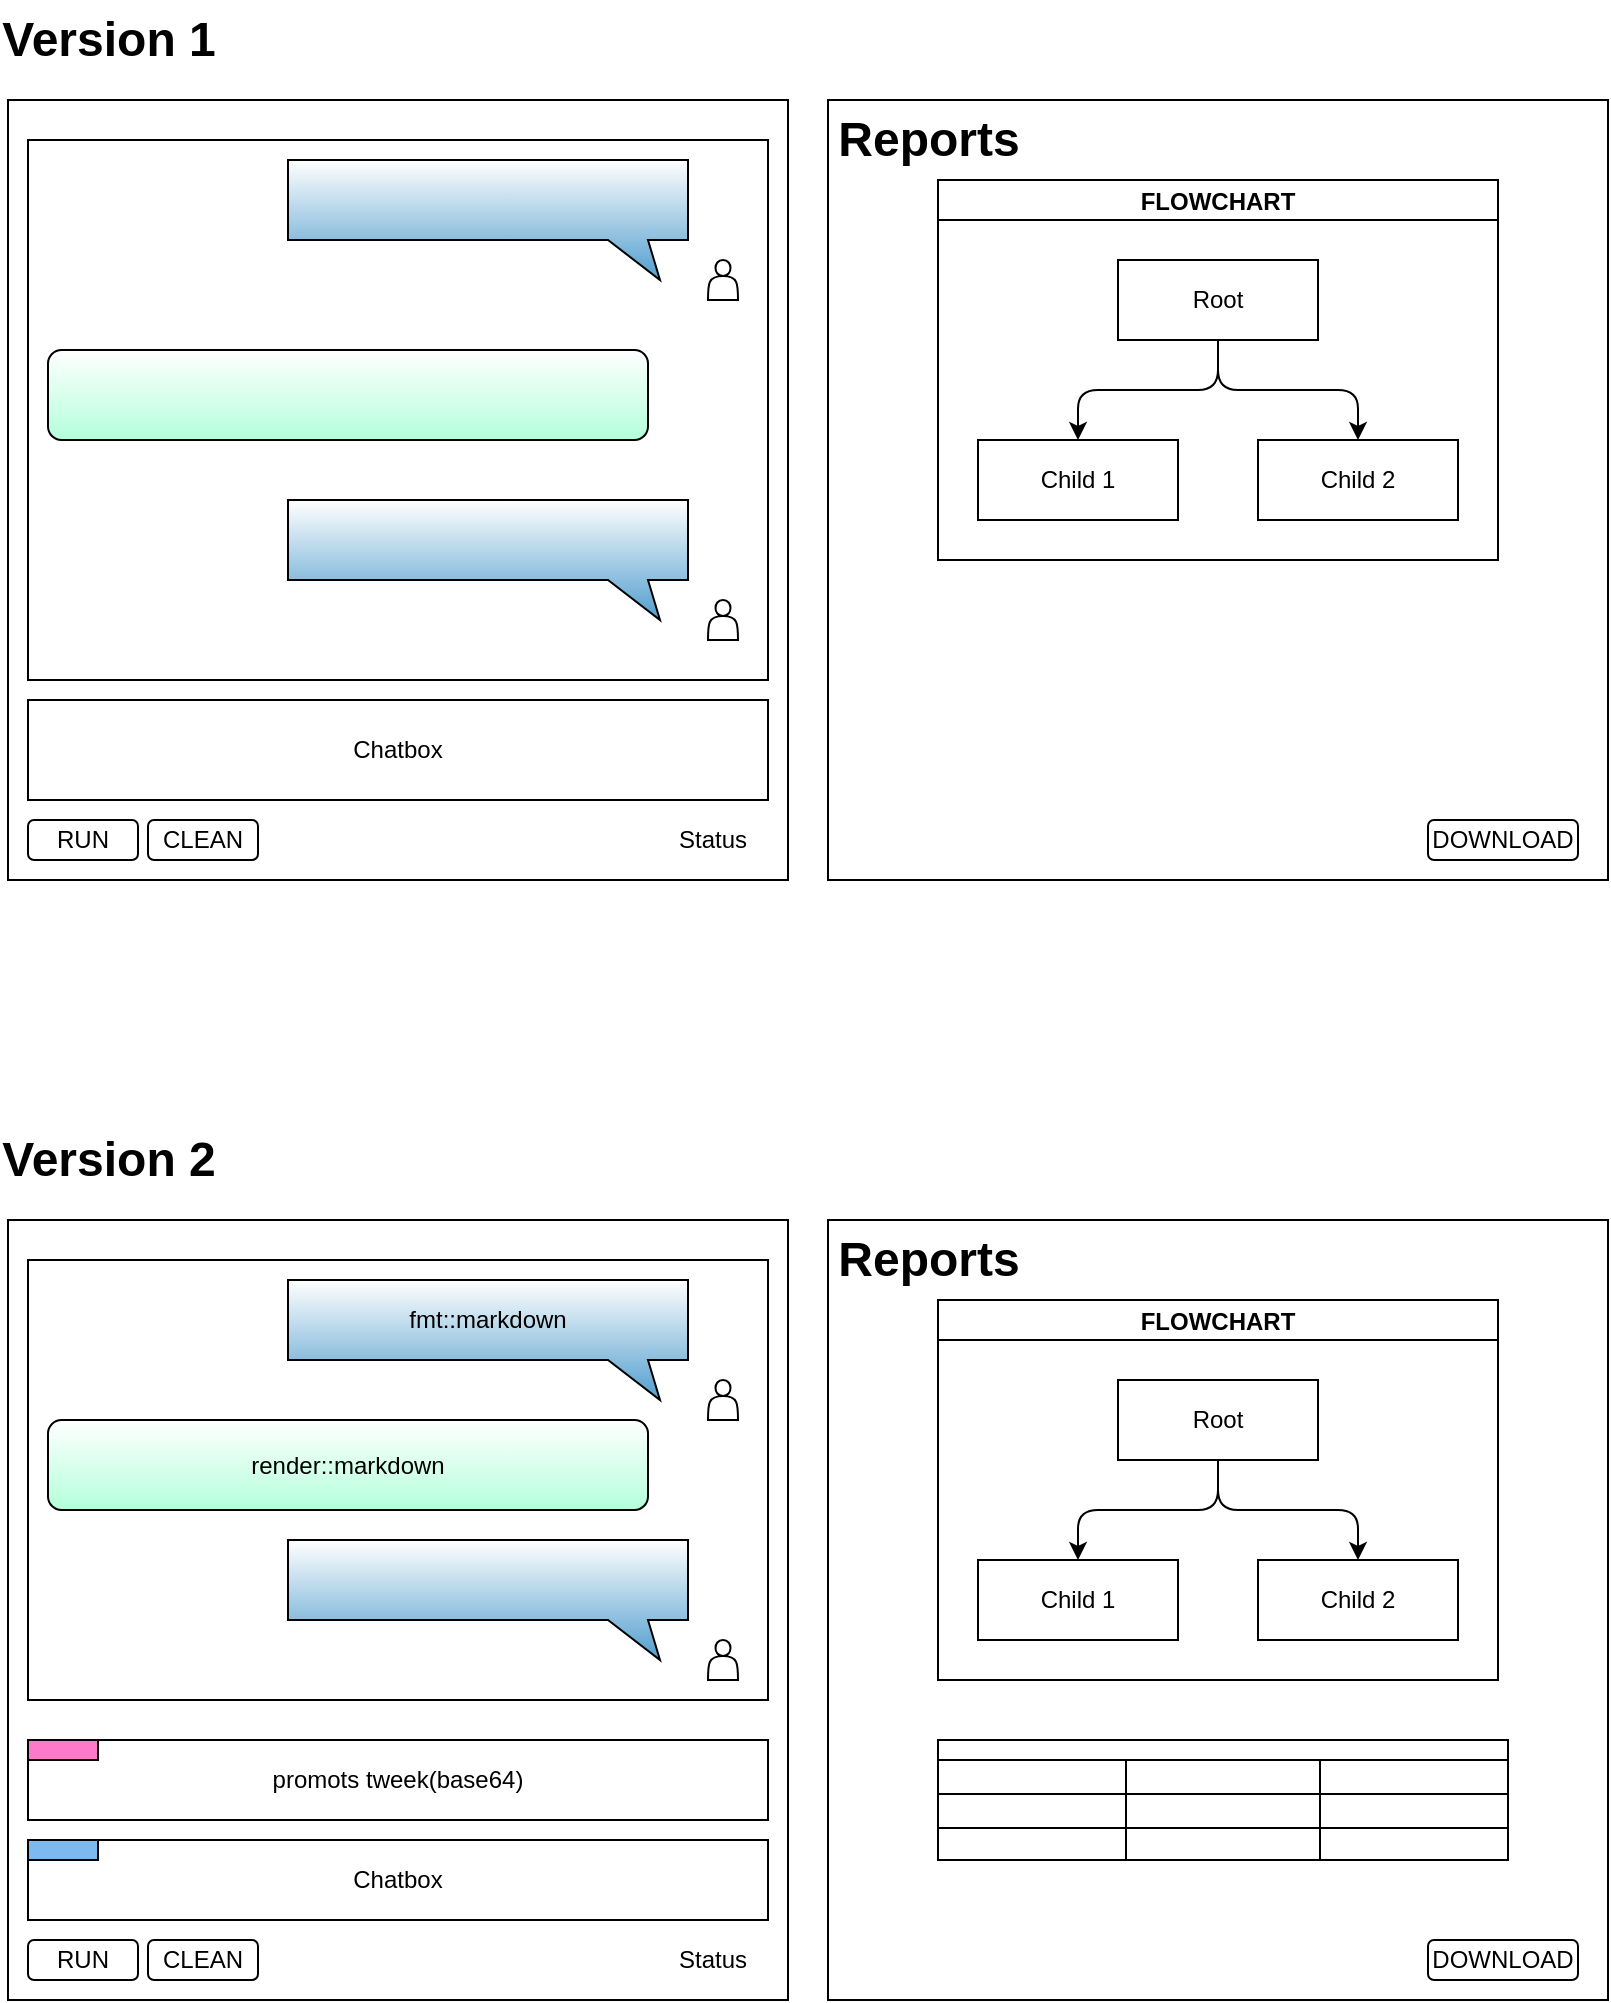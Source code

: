 <mxfile>
    <diagram id="ZTj9-JZGmbIfw60x7ia-" name="Page-1">
        <mxGraphModel dx="2026" dy="1343" grid="1" gridSize="10" guides="1" tooltips="1" connect="1" arrows="1" fold="1" page="1" pageScale="1" pageWidth="850" pageHeight="1100" math="0" shadow="0">
            <root>
                <mxCell id="0"/>
                <mxCell id="1" parent="0"/>
                <mxCell id="2" value="" style="whiteSpace=wrap;html=1;aspect=fixed;" vertex="1" parent="1">
                    <mxGeometry x="35" y="100" width="390" height="390" as="geometry"/>
                </mxCell>
                <mxCell id="3" value="" style="whiteSpace=wrap;html=1;aspect=fixed;" vertex="1" parent="1">
                    <mxGeometry x="445" y="100" width="390" height="390" as="geometry"/>
                </mxCell>
                <mxCell id="12" value="FLOWCHART" style="swimlane;startSize=20;horizontal=1;childLayout=treeLayout;horizontalTree=0;resizable=0;containerType=tree;fontSize=12;" vertex="1" parent="1">
                    <mxGeometry x="500" y="140" width="280" height="190" as="geometry"/>
                </mxCell>
                <mxCell id="13" value="Root" style="whiteSpace=wrap;html=1;" vertex="1" parent="12">
                    <mxGeometry x="90" y="40" width="100" height="40" as="geometry"/>
                </mxCell>
                <mxCell id="14" value="Child 1" style="whiteSpace=wrap;html=1;" vertex="1" parent="12">
                    <mxGeometry x="20" y="130" width="100" height="40" as="geometry"/>
                </mxCell>
                <mxCell id="15" value="" style="edgeStyle=elbowEdgeStyle;elbow=vertical;html=1;rounded=1;curved=0;sourcePerimeterSpacing=0;targetPerimeterSpacing=0;startSize=6;endSize=6;" edge="1" parent="12" source="13" target="14">
                    <mxGeometry relative="1" as="geometry"/>
                </mxCell>
                <mxCell id="16" value="Child 2" style="whiteSpace=wrap;html=1;" vertex="1" parent="12">
                    <mxGeometry x="160" y="130" width="100" height="40" as="geometry"/>
                </mxCell>
                <mxCell id="17" value="" style="edgeStyle=elbowEdgeStyle;elbow=vertical;html=1;rounded=1;curved=0;sourcePerimeterSpacing=0;targetPerimeterSpacing=0;startSize=6;endSize=6;" edge="1" parent="12" source="13" target="16">
                    <mxGeometry relative="1" as="geometry"/>
                </mxCell>
                <mxCell id="18" value="DOWNLOAD" style="rounded=1;whiteSpace=wrap;html=1;" vertex="1" parent="1">
                    <mxGeometry x="745" y="460" width="75" height="20" as="geometry"/>
                </mxCell>
                <mxCell id="19" value="" style="rounded=0;whiteSpace=wrap;html=1;" vertex="1" parent="1">
                    <mxGeometry x="45" y="120" width="370" height="270" as="geometry"/>
                </mxCell>
                <mxCell id="20" value="Chatbox" style="rounded=0;whiteSpace=wrap;html=1;" vertex="1" parent="1">
                    <mxGeometry x="45" y="400" width="370" height="50" as="geometry"/>
                </mxCell>
                <mxCell id="24" value="RUN" style="rounded=1;whiteSpace=wrap;html=1;" vertex="1" parent="1">
                    <mxGeometry x="45" y="460" width="55" height="20" as="geometry"/>
                </mxCell>
                <mxCell id="25" value="CLEAN" style="rounded=1;whiteSpace=wrap;html=1;" vertex="1" parent="1">
                    <mxGeometry x="105" y="460" width="55" height="20" as="geometry"/>
                </mxCell>
                <mxCell id="27" value="" style="shape=actor;whiteSpace=wrap;html=1;" vertex="1" parent="1">
                    <mxGeometry x="385" y="180" width="15" height="20" as="geometry"/>
                </mxCell>
                <mxCell id="28" value="" style="shape=callout;whiteSpace=wrap;html=1;perimeter=calloutPerimeter;size=20;position=0.8;base=20;position2=0.93;gradientColor=#519DCE" vertex="1" parent="1">
                    <mxGeometry x="175" y="130" width="200" height="60" as="geometry"/>
                </mxCell>
                <mxCell id="31" value="" style="rounded=1;whiteSpace=wrap;html=1;gradientColor=#B3FFDA" vertex="1" parent="1">
                    <mxGeometry x="55" y="225" width="300" height="45" as="geometry"/>
                </mxCell>
                <mxCell id="32" value="" style="shape=actor;whiteSpace=wrap;html=1;" vertex="1" parent="1">
                    <mxGeometry x="385" y="350" width="15" height="20" as="geometry"/>
                </mxCell>
                <mxCell id="33" value="" style="shape=callout;whiteSpace=wrap;html=1;perimeter=calloutPerimeter;size=20;position=0.8;base=20;position2=0.93;gradientColor=#519DCE" vertex="1" parent="1">
                    <mxGeometry x="175" y="300" width="200" height="60" as="geometry"/>
                </mxCell>
                <mxCell id="47" value="Reports" style="text;strokeColor=none;fillColor=none;html=1;fontSize=24;fontStyle=1;verticalAlign=middle;align=center;" vertex="1" parent="1">
                    <mxGeometry x="445" y="100" width="100" height="40" as="geometry"/>
                </mxCell>
                <UserObject label="Status" placeholders="1" id="48">
                    <mxCell style="text;html=1;strokeColor=none;fillColor=none;align=center;verticalAlign=middle;whiteSpace=wrap;overflow=hidden;" vertex="1" parent="1">
                        <mxGeometry x="355" y="460" width="65" height="20" as="geometry"/>
                    </mxCell>
                </UserObject>
                <mxCell id="49" value="" style="whiteSpace=wrap;html=1;aspect=fixed;" vertex="1" parent="1">
                    <mxGeometry x="35" y="660" width="390" height="390" as="geometry"/>
                </mxCell>
                <mxCell id="50" value="" style="whiteSpace=wrap;html=1;aspect=fixed;" vertex="1" parent="1">
                    <mxGeometry x="445" y="660" width="390" height="390" as="geometry"/>
                </mxCell>
                <mxCell id="51" value="FLOWCHART" style="swimlane;startSize=20;horizontal=1;childLayout=treeLayout;horizontalTree=0;resizable=0;containerType=tree;fontSize=12;" vertex="1" parent="1">
                    <mxGeometry x="500" y="700" width="280" height="190" as="geometry"/>
                </mxCell>
                <mxCell id="52" value="Root" style="whiteSpace=wrap;html=1;" vertex="1" parent="51">
                    <mxGeometry x="90" y="40" width="100" height="40" as="geometry"/>
                </mxCell>
                <mxCell id="53" value="Child 1" style="whiteSpace=wrap;html=1;" vertex="1" parent="51">
                    <mxGeometry x="20" y="130" width="100" height="40" as="geometry"/>
                </mxCell>
                <mxCell id="54" value="" style="edgeStyle=elbowEdgeStyle;elbow=vertical;html=1;rounded=1;curved=0;sourcePerimeterSpacing=0;targetPerimeterSpacing=0;startSize=6;endSize=6;" edge="1" parent="51" source="52" target="53">
                    <mxGeometry relative="1" as="geometry"/>
                </mxCell>
                <mxCell id="55" value="Child 2" style="whiteSpace=wrap;html=1;" vertex="1" parent="51">
                    <mxGeometry x="160" y="130" width="100" height="40" as="geometry"/>
                </mxCell>
                <mxCell id="56" value="" style="edgeStyle=elbowEdgeStyle;elbow=vertical;html=1;rounded=1;curved=0;sourcePerimeterSpacing=0;targetPerimeterSpacing=0;startSize=6;endSize=6;" edge="1" parent="51" source="52" target="55">
                    <mxGeometry relative="1" as="geometry"/>
                </mxCell>
                <mxCell id="57" value="DOWNLOAD" style="rounded=1;whiteSpace=wrap;html=1;" vertex="1" parent="1">
                    <mxGeometry x="745" y="1020" width="75" height="20" as="geometry"/>
                </mxCell>
                <mxCell id="58" value="" style="rounded=0;whiteSpace=wrap;html=1;" vertex="1" parent="1">
                    <mxGeometry x="45" y="680" width="370" height="220" as="geometry"/>
                </mxCell>
                <mxCell id="59" value="Chatbox" style="rounded=0;whiteSpace=wrap;html=1;" vertex="1" parent="1">
                    <mxGeometry x="45" y="970" width="370" height="40" as="geometry"/>
                </mxCell>
                <mxCell id="60" value="RUN" style="rounded=1;whiteSpace=wrap;html=1;" vertex="1" parent="1">
                    <mxGeometry x="45" y="1020" width="55" height="20" as="geometry"/>
                </mxCell>
                <mxCell id="61" value="CLEAN" style="rounded=1;whiteSpace=wrap;html=1;" vertex="1" parent="1">
                    <mxGeometry x="105" y="1020" width="55" height="20" as="geometry"/>
                </mxCell>
                <mxCell id="62" value="" style="shape=actor;whiteSpace=wrap;html=1;" vertex="1" parent="1">
                    <mxGeometry x="385" y="740" width="15" height="20" as="geometry"/>
                </mxCell>
                <mxCell id="63" value="fmt::markdown" style="shape=callout;whiteSpace=wrap;html=1;perimeter=calloutPerimeter;size=20;position=0.8;base=20;position2=0.93;gradientColor=#519DCE" vertex="1" parent="1">
                    <mxGeometry x="175" y="690" width="200" height="60" as="geometry"/>
                </mxCell>
                <mxCell id="64" value="render::markdown" style="rounded=1;whiteSpace=wrap;html=1;gradientColor=#B3FFDA" vertex="1" parent="1">
                    <mxGeometry x="55" y="760" width="300" height="45" as="geometry"/>
                </mxCell>
                <mxCell id="67" value="" style="shape=table;html=1;whiteSpace=wrap;startSize=10;container=1;collapsible=0;childLayout=tableLayout;" vertex="1" parent="1">
                    <mxGeometry x="500" y="920" width="285" height="60" as="geometry"/>
                </mxCell>
                <mxCell id="68" value="" style="shape=tableRow;horizontal=0;startSize=0;swimlaneHead=0;swimlaneBody=0;top=0;left=0;bottom=0;right=0;collapsible=0;dropTarget=0;fillColor=none;points=[[0,0.5],[1,0.5]];portConstraint=eastwest;" vertex="1" parent="67">
                    <mxGeometry y="10" width="285" height="17" as="geometry"/>
                </mxCell>
                <mxCell id="69" value="" style="shape=partialRectangle;html=1;whiteSpace=wrap;connectable=0;fillColor=none;top=0;left=0;bottom=0;right=0;overflow=hidden;" vertex="1" parent="68">
                    <mxGeometry width="94" height="17" as="geometry">
                        <mxRectangle width="94" height="17" as="alternateBounds"/>
                    </mxGeometry>
                </mxCell>
                <mxCell id="70" value="" style="shape=partialRectangle;html=1;whiteSpace=wrap;connectable=0;fillColor=none;top=0;left=0;bottom=0;right=0;overflow=hidden;" vertex="1" parent="68">
                    <mxGeometry x="94" width="97" height="17" as="geometry">
                        <mxRectangle width="97" height="17" as="alternateBounds"/>
                    </mxGeometry>
                </mxCell>
                <mxCell id="71" value="" style="shape=partialRectangle;html=1;whiteSpace=wrap;connectable=0;fillColor=none;top=0;left=0;bottom=0;right=0;overflow=hidden;" vertex="1" parent="68">
                    <mxGeometry x="191" width="94" height="17" as="geometry">
                        <mxRectangle width="94" height="17" as="alternateBounds"/>
                    </mxGeometry>
                </mxCell>
                <mxCell id="72" value="" style="shape=tableRow;horizontal=0;startSize=0;swimlaneHead=0;swimlaneBody=0;top=0;left=0;bottom=0;right=0;collapsible=0;dropTarget=0;fillColor=none;points=[[0,0.5],[1,0.5]];portConstraint=eastwest;" vertex="1" parent="67">
                    <mxGeometry y="27" width="285" height="17" as="geometry"/>
                </mxCell>
                <mxCell id="73" value="" style="shape=partialRectangle;html=1;whiteSpace=wrap;connectable=0;fillColor=none;top=0;left=0;bottom=0;right=0;overflow=hidden;" vertex="1" parent="72">
                    <mxGeometry width="94" height="17" as="geometry">
                        <mxRectangle width="94" height="17" as="alternateBounds"/>
                    </mxGeometry>
                </mxCell>
                <mxCell id="74" value="" style="shape=partialRectangle;html=1;whiteSpace=wrap;connectable=0;fillColor=none;top=0;left=0;bottom=0;right=0;overflow=hidden;" vertex="1" parent="72">
                    <mxGeometry x="94" width="97" height="17" as="geometry">
                        <mxRectangle width="97" height="17" as="alternateBounds"/>
                    </mxGeometry>
                </mxCell>
                <mxCell id="75" value="" style="shape=partialRectangle;html=1;whiteSpace=wrap;connectable=0;fillColor=none;top=0;left=0;bottom=0;right=0;overflow=hidden;" vertex="1" parent="72">
                    <mxGeometry x="191" width="94" height="17" as="geometry">
                        <mxRectangle width="94" height="17" as="alternateBounds"/>
                    </mxGeometry>
                </mxCell>
                <mxCell id="76" value="" style="shape=tableRow;horizontal=0;startSize=0;swimlaneHead=0;swimlaneBody=0;top=0;left=0;bottom=0;right=0;collapsible=0;dropTarget=0;fillColor=none;points=[[0,0.5],[1,0.5]];portConstraint=eastwest;" vertex="1" parent="67">
                    <mxGeometry y="44" width="285" height="16" as="geometry"/>
                </mxCell>
                <mxCell id="77" value="" style="shape=partialRectangle;html=1;whiteSpace=wrap;connectable=0;fillColor=none;top=0;left=0;bottom=0;right=0;overflow=hidden;" vertex="1" parent="76">
                    <mxGeometry width="94" height="16" as="geometry">
                        <mxRectangle width="94" height="16" as="alternateBounds"/>
                    </mxGeometry>
                </mxCell>
                <mxCell id="78" value="" style="shape=partialRectangle;html=1;whiteSpace=wrap;connectable=0;fillColor=none;top=0;left=0;bottom=0;right=0;overflow=hidden;" vertex="1" parent="76">
                    <mxGeometry x="94" width="97" height="16" as="geometry">
                        <mxRectangle width="97" height="16" as="alternateBounds"/>
                    </mxGeometry>
                </mxCell>
                <mxCell id="79" value="" style="shape=partialRectangle;html=1;whiteSpace=wrap;connectable=0;fillColor=none;top=0;left=0;bottom=0;right=0;overflow=hidden;pointerEvents=1;" vertex="1" parent="76">
                    <mxGeometry x="191" width="94" height="16" as="geometry">
                        <mxRectangle width="94" height="16" as="alternateBounds"/>
                    </mxGeometry>
                </mxCell>
                <mxCell id="80" value="Reports" style="text;strokeColor=none;fillColor=none;html=1;fontSize=24;fontStyle=1;verticalAlign=middle;align=center;" vertex="1" parent="1">
                    <mxGeometry x="445" y="660" width="100" height="40" as="geometry"/>
                </mxCell>
                <UserObject label="Status" placeholders="1" id="81">
                    <mxCell style="text;html=1;strokeColor=none;fillColor=none;align=center;verticalAlign=middle;whiteSpace=wrap;overflow=hidden;" vertex="1" parent="1">
                        <mxGeometry x="355" y="1020" width="65" height="20" as="geometry"/>
                    </mxCell>
                </UserObject>
                <mxCell id="82" value="" style="group" vertex="1" connectable="0" parent="1">
                    <mxGeometry x="175" y="820" width="225" height="70" as="geometry"/>
                </mxCell>
                <mxCell id="65" value="" style="shape=actor;whiteSpace=wrap;html=1;" vertex="1" parent="82">
                    <mxGeometry x="210" y="50" width="15" height="20" as="geometry"/>
                </mxCell>
                <mxCell id="66" value="" style="shape=callout;whiteSpace=wrap;html=1;perimeter=calloutPerimeter;size=20;position=0.8;base=20;position2=0.93;gradientColor=#519DCE" vertex="1" parent="82">
                    <mxGeometry width="200" height="60" as="geometry"/>
                </mxCell>
                <mxCell id="83" value="promots tweek(base64)" style="rounded=0;whiteSpace=wrap;html=1;" vertex="1" parent="1">
                    <mxGeometry x="45" y="920" width="370" height="40" as="geometry"/>
                </mxCell>
                <mxCell id="86" value="prompts" style="rounded=0;whiteSpace=wrap;html=1;fillColor=#FF79CA;fontSize=8pt" vertex="1" parent="1">
                    <mxGeometry x="45" y="920" width="35" height="10" as="geometry"/>
                </mxCell>
                <mxCell id="91" value="Chat" style="rounded=0;whiteSpace=wrap;html=1;fillColor=#7BB9EE;fontSize=8pt" vertex="1" parent="1">
                    <mxGeometry x="45" y="970" width="35" height="10" as="geometry"/>
                </mxCell>
                <mxCell id="92" value="Version 1" style="text;strokeColor=none;fillColor=none;html=1;fontSize=24;fontStyle=1;verticalAlign=middle;align=center;" vertex="1" parent="1">
                    <mxGeometry x="35" y="50" width="100" height="40" as="geometry"/>
                </mxCell>
                <mxCell id="93" value="Version 2" style="text;strokeColor=none;fillColor=none;html=1;fontSize=24;fontStyle=1;verticalAlign=middle;align=center;" vertex="1" parent="1">
                    <mxGeometry x="35" y="610" width="100" height="40" as="geometry"/>
                </mxCell>
            </root>
        </mxGraphModel>
    </diagram>
</mxfile>